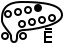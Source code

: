 <?xml version="1.0" encoding="UTF-8"?>
<dia:diagram xmlns:dia="http://www.lysator.liu.se/~alla/dia/">
  <dia:layer name="Segundo Plano" visible="true" active="true">
    <dia:object type="Standard - Beziergon" version="0" id="O0">
      <dia:attribute name="obj_pos">
        <dia:point val="0,-1"/>
      </dia:attribute>
      <dia:attribute name="obj_bb">
        <dia:rectangle val="-1.05,-1.05;2.05,1.05"/>
      </dia:attribute>
      <dia:attribute name="bez_points">
        <dia:point val="0,-1"/>
        <dia:point val="1,-1"/>
        <dia:point val="2,-0.9"/>
        <dia:point val="2,-0.35"/>
        <dia:point val="2,0.2"/>
        <dia:point val="0.35,0.4"/>
        <dia:point val="0.1,0.4"/>
        <dia:point val="-0.15,0.4"/>
        <dia:point val="-0.25,0.55"/>
        <dia:point val="-0.25,0.7"/>
        <dia:point val="-0.25,0.85"/>
        <dia:point val="-0.25,1"/>
        <dia:point val="-0.4,1"/>
        <dia:point val="-0.55,1"/>
        <dia:point val="-0.55,0.85"/>
        <dia:point val="-0.55,0.7"/>
        <dia:point val="-0.55,0.55"/>
        <dia:point val="-1,0.2"/>
        <dia:point val="-1,-0.1"/>
        <dia:point val="-1,-0.4"/>
        <dia:point val="-1,-1"/>
      </dia:attribute>
      <dia:attribute name="corner_types">
        <dia:enum val="26590272"/>
        <dia:enum val="0"/>
        <dia:enum val="0"/>
        <dia:enum val="0"/>
        <dia:enum val="0"/>
        <dia:enum val="0"/>
        <dia:enum val="0"/>
        <dia:enum val="0"/>
      </dia:attribute>
      <dia:attribute name="show_background">
        <dia:boolean val="true"/>
      </dia:attribute>
    </dia:object>
    <dia:object type="Standard - Ellipse" version="0" id="O1">
      <dia:attribute name="obj_pos">
        <dia:point val="0.85,-0.25"/>
      </dia:attribute>
      <dia:attribute name="obj_bb">
        <dia:rectangle val="0.8,-0.3;1.2,0.1"/>
      </dia:attribute>
      <dia:attribute name="elem_corner">
        <dia:point val="0.85,-0.25"/>
      </dia:attribute>
      <dia:attribute name="elem_width">
        <dia:real val="0.3"/>
      </dia:attribute>
      <dia:attribute name="elem_height">
        <dia:real val="0.3"/>
      </dia:attribute>
      <dia:attribute name="border_width">
        <dia:real val="0.1"/>
      </dia:attribute>
    </dia:object>
    <dia:object type="Standard - Ellipse" version="0" id="O2">
      <dia:attribute name="obj_pos">
        <dia:point val="0.35,-0.15"/>
      </dia:attribute>
      <dia:attribute name="obj_bb">
        <dia:rectangle val="0.3,-0.2;0.7,0.2"/>
      </dia:attribute>
      <dia:attribute name="elem_corner">
        <dia:point val="0.35,-0.15"/>
      </dia:attribute>
      <dia:attribute name="elem_width">
        <dia:real val="0.3"/>
      </dia:attribute>
      <dia:attribute name="elem_height">
        <dia:real val="0.3"/>
      </dia:attribute>
      <dia:attribute name="border_width">
        <dia:real val="0.1"/>
      </dia:attribute>
    </dia:object>
    <dia:object type="Standard - Ellipse" version="0" id="O3">
      <dia:attribute name="obj_pos">
        <dia:point val="-0.15,-0.05"/>
      </dia:attribute>
      <dia:attribute name="obj_bb">
        <dia:rectangle val="-0.2,-0.1;0.2,0.3"/>
      </dia:attribute>
      <dia:attribute name="elem_corner">
        <dia:point val="-0.15,-0.05"/>
      </dia:attribute>
      <dia:attribute name="elem_width">
        <dia:real val="0.3"/>
      </dia:attribute>
      <dia:attribute name="elem_height">
        <dia:real val="0.3"/>
      </dia:attribute>
      <dia:attribute name="border_width">
        <dia:real val="0.1"/>
      </dia:attribute>
    </dia:object>
    <dia:object type="Standard - Ellipse" version="0" id="O4">
      <dia:attribute name="obj_pos">
        <dia:point val="1.35,-0.35"/>
      </dia:attribute>
      <dia:attribute name="obj_bb">
        <dia:rectangle val="1.3,-0.4;1.7,7.451e-10"/>
      </dia:attribute>
      <dia:attribute name="elem_corner">
        <dia:point val="1.35,-0.35"/>
      </dia:attribute>
      <dia:attribute name="elem_width">
        <dia:real val="0.3"/>
      </dia:attribute>
      <dia:attribute name="elem_height">
        <dia:real val="0.3"/>
      </dia:attribute>
      <dia:attribute name="border_width">
        <dia:real val="0.1"/>
      </dia:attribute>
    </dia:object>
    <dia:object type="Standard - Ellipse" version="0" id="O5">
      <dia:attribute name="obj_pos">
        <dia:point val="0.15,-0.75"/>
      </dia:attribute>
      <dia:attribute name="obj_bb">
        <dia:rectangle val="0.1,-0.8;0.5,-0.4"/>
      </dia:attribute>
      <dia:attribute name="elem_corner">
        <dia:point val="0.15,-0.75"/>
      </dia:attribute>
      <dia:attribute name="elem_width">
        <dia:real val="0.3"/>
      </dia:attribute>
      <dia:attribute name="elem_height">
        <dia:real val="0.3"/>
      </dia:attribute>
      <dia:attribute name="border_width">
        <dia:real val="0.1"/>
      </dia:attribute>
    </dia:object>
    <dia:object type="Standard - Ellipse" version="0" id="O6">
      <dia:attribute name="obj_pos">
        <dia:point val="-0.35,-0.65"/>
      </dia:attribute>
      <dia:attribute name="obj_bb">
        <dia:rectangle val="-0.4,-0.7;7.451e-10,-0.3"/>
      </dia:attribute>
      <dia:attribute name="elem_corner">
        <dia:point val="-0.35,-0.65"/>
      </dia:attribute>
      <dia:attribute name="elem_width">
        <dia:real val="0.3"/>
      </dia:attribute>
      <dia:attribute name="elem_height">
        <dia:real val="0.3"/>
      </dia:attribute>
      <dia:attribute name="border_width">
        <dia:real val="0.1"/>
      </dia:attribute>
    </dia:object>
    <dia:object type="Standard - Ellipse" version="0" id="O7">
      <dia:attribute name="obj_pos">
        <dia:point val="-0.85,-0.55"/>
      </dia:attribute>
      <dia:attribute name="obj_bb">
        <dia:rectangle val="-0.9,-0.6;-0.5,-0.2"/>
      </dia:attribute>
      <dia:attribute name="elem_corner">
        <dia:point val="-0.85,-0.55"/>
      </dia:attribute>
      <dia:attribute name="elem_width">
        <dia:real val="0.3"/>
      </dia:attribute>
      <dia:attribute name="elem_height">
        <dia:real val="0.3"/>
      </dia:attribute>
      <dia:attribute name="border_width">
        <dia:real val="0.1"/>
      </dia:attribute>
    </dia:object>
    <dia:object type="Standard - Ellipse" version="0" id="O8">
      <dia:attribute name="obj_pos">
        <dia:point val="0.65,-0.85"/>
      </dia:attribute>
      <dia:attribute name="obj_bb">
        <dia:rectangle val="0.6,-0.9;1,-0.5"/>
      </dia:attribute>
      <dia:attribute name="elem_corner">
        <dia:point val="0.65,-0.85"/>
      </dia:attribute>
      <dia:attribute name="elem_width">
        <dia:real val="0.3"/>
      </dia:attribute>
      <dia:attribute name="elem_height">
        <dia:real val="0.3"/>
      </dia:attribute>
      <dia:attribute name="border_width">
        <dia:real val="0.1"/>
      </dia:attribute>
      <dia:attribute name="inner_color">
        <dia:color val="#000000"/>
      </dia:attribute>
    </dia:object>
    <dia:object type="Standard - Ellipse" version="0" id="O9">
      <dia:attribute name="obj_pos">
        <dia:point val="-0.1,0.55"/>
      </dia:attribute>
      <dia:attribute name="obj_bb">
        <dia:rectangle val="-0.15,0.5;0.25,0.9"/>
      </dia:attribute>
      <dia:attribute name="elem_corner">
        <dia:point val="-0.1,0.55"/>
      </dia:attribute>
      <dia:attribute name="elem_width">
        <dia:real val="0.3"/>
      </dia:attribute>
      <dia:attribute name="elem_height">
        <dia:real val="0.3"/>
      </dia:attribute>
      <dia:attribute name="border_width">
        <dia:real val="0.1"/>
      </dia:attribute>
    </dia:object>
    <dia:object type="Standard - Ellipse" version="0" id="O10">
      <dia:attribute name="obj_pos">
        <dia:point val="-1,0.55"/>
      </dia:attribute>
      <dia:attribute name="obj_bb">
        <dia:rectangle val="-1.05,0.5;-0.65,0.9"/>
      </dia:attribute>
      <dia:attribute name="elem_corner">
        <dia:point val="-1,0.55"/>
      </dia:attribute>
      <dia:attribute name="elem_width">
        <dia:real val="0.3"/>
      </dia:attribute>
      <dia:attribute name="elem_height">
        <dia:real val="0.3"/>
      </dia:attribute>
      <dia:attribute name="border_width">
        <dia:real val="0.1"/>
      </dia:attribute>
    </dia:object>
    <dia:object type="Standard - PolyLine" version="0" id="O11">
      <dia:attribute name="obj_pos">
        <dia:point val="1.5,0.5"/>
      </dia:attribute>
      <dia:attribute name="obj_bb">
        <dia:rectangle val="1.1,0.45;1.55,1.05"/>
      </dia:attribute>
      <dia:attribute name="poly_points">
        <dia:point val="1.5,0.5"/>
        <dia:point val="1.15,0.5"/>
        <dia:point val="1.15,1"/>
        <dia:point val="1.5,1"/>
      </dia:attribute>
    </dia:object>
    <dia:object type="Standard - Line" version="0" id="O12">
      <dia:attribute name="obj_pos">
        <dia:point val="1.5,0.75"/>
      </dia:attribute>
      <dia:attribute name="obj_bb">
        <dia:rectangle val="1.1,0.7;1.55,0.8"/>
      </dia:attribute>
      <dia:attribute name="conn_endpoints">
        <dia:point val="1.5,0.75"/>
        <dia:point val="1.15,0.75"/>
      </dia:attribute>
      <dia:attribute name="numcp">
        <dia:int val="1"/>
      </dia:attribute>
    </dia:object>
    <dia:object type="Standard - Line" version="0" id="O13">
      <dia:attribute name="obj_pos">
        <dia:point val="1.15,0.35"/>
      </dia:attribute>
      <dia:attribute name="obj_bb">
        <dia:rectangle val="1.1,0.3;1.55,0.4"/>
      </dia:attribute>
      <dia:attribute name="conn_endpoints">
        <dia:point val="1.15,0.35"/>
        <dia:point val="1.5,0.35"/>
      </dia:attribute>
      <dia:attribute name="numcp">
        <dia:int val="1"/>
      </dia:attribute>
    </dia:object>
  </dia:layer>
</dia:diagram>
